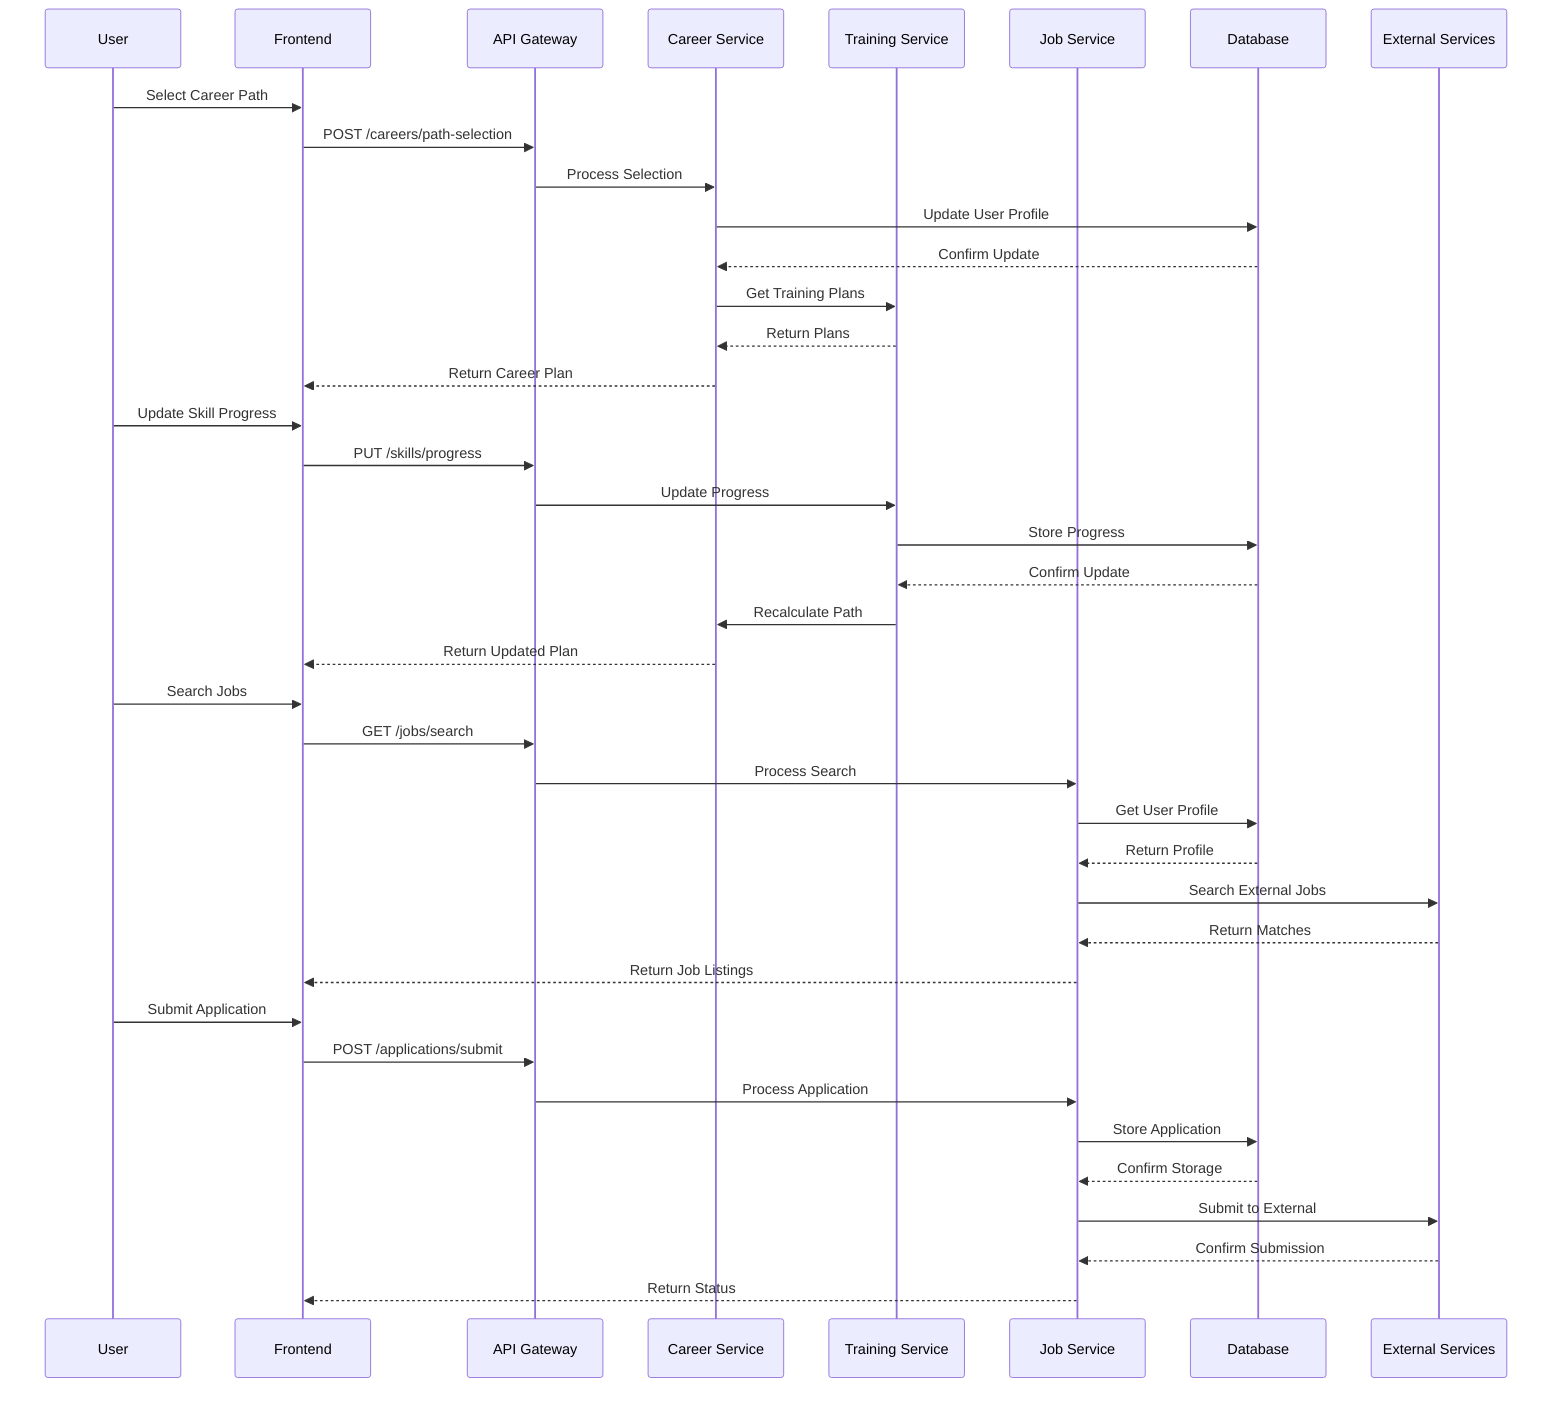 sequenceDiagram
    participant U as User
    participant F as Frontend
    participant AG as API Gateway
    participant CS as Career Service
    participant TS as Training Service
    participant JS as Job Service
    participant DB as Database
    participant ES as External Services

    %% Career Path Selection
    U->>F: Select Career Path
    F->>AG: POST /careers/path-selection
    AG->>CS: Process Selection
    CS->>DB: Update User Profile
    DB-->>CS: Confirm Update
    CS->>TS: Get Training Plans
    TS-->>CS: Return Plans
    CS-->>F: Return Career Plan
    
    %% Skill Development Tracking
    U->>F: Update Skill Progress
    F->>AG: PUT /skills/progress
    AG->>TS: Update Progress
    TS->>DB: Store Progress
    DB-->>TS: Confirm Update
    TS->>CS: Recalculate Path
    CS-->>F: Return Updated Plan
    
    %% Job Matching
    U->>F: Search Jobs
    F->>AG: GET /jobs/search
    AG->>JS: Process Search
    JS->>DB: Get User Profile
    DB-->>JS: Return Profile
    JS->>ES: Search External Jobs
    ES-->>JS: Return Matches
    JS-->>F: Return Job Listings
    
    %% Application Tracking
    U->>F: Submit Application
    F->>AG: POST /applications/submit
    AG->>JS: Process Application
    JS->>DB: Store Application
    DB-->>JS: Confirm Storage
    JS->>ES: Submit to External
    ES-->>JS: Confirm Submission
    JS-->>F: Return Status